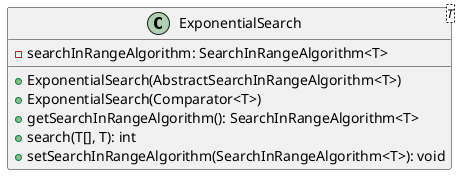 @startuml

    class ExponentialSearch<T> {
        -searchInRangeAlgorithm: SearchInRangeAlgorithm<T>
        +ExponentialSearch(AbstractSearchInRangeAlgorithm<T>)
        +ExponentialSearch(Comparator<T>)
        +getSearchInRangeAlgorithm(): SearchInRangeAlgorithm<T>
        +search(T[], T): int
        +setSearchInRangeAlgorithm(SearchInRangeAlgorithm<T>): void
    }

@enduml

